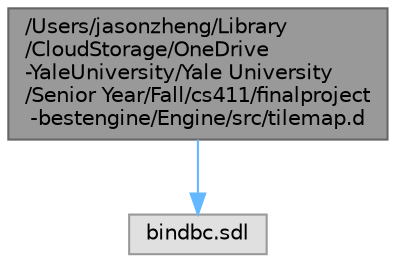 digraph "/Users/jasonzheng/Library/CloudStorage/OneDrive-YaleUniversity/Yale University/Senior Year/Fall/cs411/finalproject-bestengine/Engine/src/tilemap.d"
{
 // LATEX_PDF_SIZE
  bgcolor="transparent";
  edge [fontname=Helvetica,fontsize=10,labelfontname=Helvetica,labelfontsize=10];
  node [fontname=Helvetica,fontsize=10,shape=box,height=0.2,width=0.4];
  Node1 [id="Node000001",label="/Users/jasonzheng/Library\l/CloudStorage/OneDrive\l-YaleUniversity/Yale University\l/Senior Year/Fall/cs411/finalproject\l-bestengine/Engine/src/tilemap.d",height=0.2,width=0.4,color="gray40", fillcolor="grey60", style="filled", fontcolor="black",tooltip=" "];
  Node1 -> Node2 [id="edge1_Node000001_Node000002",color="steelblue1",style="solid",tooltip=" "];
  Node2 [id="Node000002",label="bindbc.sdl",height=0.2,width=0.4,color="grey60", fillcolor="#E0E0E0", style="filled",tooltip=" "];
}

